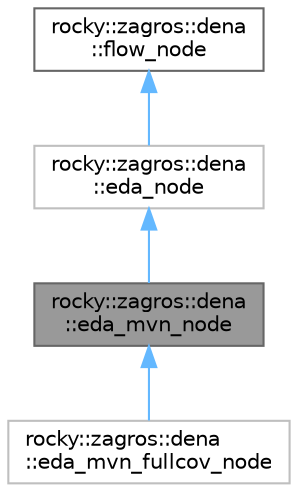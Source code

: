 digraph "rocky::zagros::dena::eda_mvn_node"
{
 // LATEX_PDF_SIZE
  bgcolor="transparent";
  edge [fontname=Helvetica,fontsize=10,labelfontname=Helvetica,labelfontsize=10];
  node [fontname=Helvetica,fontsize=10,shape=box,height=0.2,width=0.4];
  Node1 [label="rocky::zagros::dena\l::eda_mvn_node",height=0.2,width=0.4,color="gray40", fillcolor="grey60", style="filled", fontcolor="black",tooltip=" "];
  Node2 -> Node1 [dir="back",color="steelblue1",style="solid"];
  Node2 [label="rocky::zagros::dena\l::eda_node",height=0.2,width=0.4,color="grey75", fillcolor="white", style="filled",URL="$structrocky_1_1zagros_1_1dena_1_1eda__node.html",tooltip=" "];
  Node3 -> Node2 [dir="back",color="steelblue1",style="solid"];
  Node3 [label="rocky::zagros::dena\l::flow_node",height=0.2,width=0.4,color="gray40", fillcolor="white", style="filled",URL="$structrocky_1_1zagros_1_1dena_1_1flow__node.html",tooltip="abstract flow node"];
  Node1 -> Node4 [dir="back",color="steelblue1",style="solid"];
  Node4 [label="rocky::zagros::dena\l::eda_mvn_fullcov_node",height=0.2,width=0.4,color="grey75", fillcolor="white", style="filled",URL="$structrocky_1_1zagros_1_1dena_1_1eda__mvn__fullcov__node.html",tooltip=" "];
}
